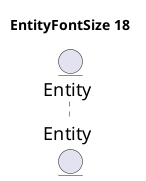 @startuml
'!include ../../../plantuml-styles/plantuml-ae-skinparam-ex.iuml

skinparam EntityFontSize 18

title EntityFontSize 18

entity Entity 
@enduml